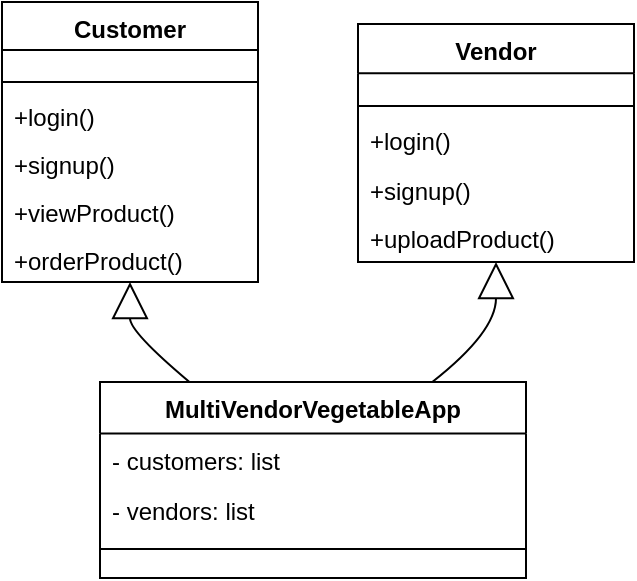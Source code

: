 <mxfile version="24.6.3" type="github">
  <diagram name="Page-1" id="6NhIAAteIrms5uwcSwFD">
    <mxGraphModel>
      <root>
        <mxCell id="0" />
        <mxCell id="1" parent="0" />
        <mxCell id="2" value="Customer" style="swimlane;fontStyle=1;align=center;verticalAlign=top;childLayout=stackLayout;horizontal=1;startSize=24;horizontalStack=0;resizeParent=1;resizeParentMax=0;resizeLast=0;collapsible=0;marginBottom=0;" vertex="1" parent="1">
          <mxGeometry x="8" y="8" width="128" height="140" as="geometry" />
        </mxCell>
        <mxCell id="3" style="line;strokeWidth=1;fillColor=none;align=left;verticalAlign=middle;spacingTop=-1;spacingLeft=3;spacingRight=3;rotatable=0;labelPosition=right;points=[];portConstraint=eastwest;strokeColor=inherit;" vertex="1" parent="2">
          <mxGeometry y="36" width="128" height="8" as="geometry" />
        </mxCell>
        <mxCell id="4" value="+login()" style="text;strokeColor=none;fillColor=none;align=left;verticalAlign=top;spacingLeft=4;spacingRight=4;overflow=hidden;rotatable=0;points=[[0,0.5],[1,0.5]];portConstraint=eastwest;" vertex="1" parent="2">
          <mxGeometry y="44" width="128" height="24" as="geometry" />
        </mxCell>
        <mxCell id="5" value="+signup()" style="text;strokeColor=none;fillColor=none;align=left;verticalAlign=top;spacingLeft=4;spacingRight=4;overflow=hidden;rotatable=0;points=[[0,0.5],[1,0.5]];portConstraint=eastwest;" vertex="1" parent="2">
          <mxGeometry y="68" width="128" height="24" as="geometry" />
        </mxCell>
        <mxCell id="6" value="+viewProduct()" style="text;strokeColor=none;fillColor=none;align=left;verticalAlign=top;spacingLeft=4;spacingRight=4;overflow=hidden;rotatable=0;points=[[0,0.5],[1,0.5]];portConstraint=eastwest;" vertex="1" parent="2">
          <mxGeometry y="92" width="128" height="24" as="geometry" />
        </mxCell>
        <mxCell id="7" value="+orderProduct()" style="text;strokeColor=none;fillColor=none;align=left;verticalAlign=top;spacingLeft=4;spacingRight=4;overflow=hidden;rotatable=0;points=[[0,0.5],[1,0.5]];portConstraint=eastwest;" vertex="1" parent="2">
          <mxGeometry y="116" width="128" height="24" as="geometry" />
        </mxCell>
        <mxCell id="8" value="Vendor" style="swimlane;fontStyle=1;align=center;verticalAlign=top;childLayout=stackLayout;horizontal=1;startSize=24.667;horizontalStack=0;resizeParent=1;resizeParentMax=0;resizeLast=0;collapsible=0;marginBottom=0;" vertex="1" parent="1">
          <mxGeometry x="186" y="19" width="138" height="119" as="geometry" />
        </mxCell>
        <mxCell id="9" style="line;strokeWidth=1;fillColor=none;align=left;verticalAlign=middle;spacingTop=-1;spacingLeft=3;spacingRight=3;rotatable=0;labelPosition=right;points=[];portConstraint=eastwest;strokeColor=inherit;" vertex="1" parent="8">
          <mxGeometry y="37" width="138" height="8" as="geometry" />
        </mxCell>
        <mxCell id="10" value="+login()" style="text;strokeColor=none;fillColor=none;align=left;verticalAlign=top;spacingLeft=4;spacingRight=4;overflow=hidden;rotatable=0;points=[[0,0.5],[1,0.5]];portConstraint=eastwest;" vertex="1" parent="8">
          <mxGeometry y="45" width="138" height="25" as="geometry" />
        </mxCell>
        <mxCell id="11" value="+signup()" style="text;strokeColor=none;fillColor=none;align=left;verticalAlign=top;spacingLeft=4;spacingRight=4;overflow=hidden;rotatable=0;points=[[0,0.5],[1,0.5]];portConstraint=eastwest;" vertex="1" parent="8">
          <mxGeometry y="70" width="138" height="25" as="geometry" />
        </mxCell>
        <mxCell id="12" value="+uploadProduct()" style="text;strokeColor=none;fillColor=none;align=left;verticalAlign=top;spacingLeft=4;spacingRight=4;overflow=hidden;rotatable=0;points=[[0,0.5],[1,0.5]];portConstraint=eastwest;" vertex="1" parent="8">
          <mxGeometry y="94" width="138" height="25" as="geometry" />
        </mxCell>
        <mxCell id="13" value="MultiVendorVegetableApp" style="swimlane;fontStyle=1;align=center;verticalAlign=top;childLayout=stackLayout;horizontal=1;startSize=25.714;horizontalStack=0;resizeParent=1;resizeParentMax=0;resizeLast=0;collapsible=0;marginBottom=0;" vertex="1" parent="1">
          <mxGeometry x="57" y="198" width="213" height="98" as="geometry" />
        </mxCell>
        <mxCell id="14" value="- customers: list" style="text;strokeColor=none;fillColor=none;align=left;verticalAlign=top;spacingLeft=4;spacingRight=4;overflow=hidden;rotatable=0;points=[[0,0.5],[1,0.5]];portConstraint=eastwest;" vertex="1" parent="13">
          <mxGeometry y="26" width="213" height="26" as="geometry" />
        </mxCell>
        <mxCell id="15" value="- vendors: list" style="text;strokeColor=none;fillColor=none;align=left;verticalAlign=top;spacingLeft=4;spacingRight=4;overflow=hidden;rotatable=0;points=[[0,0.5],[1,0.5]];portConstraint=eastwest;" vertex="1" parent="13">
          <mxGeometry y="51" width="213" height="26" as="geometry" />
        </mxCell>
        <mxCell id="16" style="line;strokeWidth=1;fillColor=none;align=left;verticalAlign=middle;spacingTop=-1;spacingLeft=3;spacingRight=3;rotatable=0;labelPosition=right;points=[];portConstraint=eastwest;strokeColor=inherit;" vertex="1" parent="13">
          <mxGeometry y="77" width="213" height="13" as="geometry" />
        </mxCell>
        <mxCell id="17" value="" style="curved=1;startArrow=block;startSize=16;startFill=0;endArrow=none;exitX=0.5;exitY=1;entryX=0.21;entryY=0;" edge="1" parent="1" source="2" target="13">
          <mxGeometry relative="1" as="geometry">
            <Array as="points">
              <mxPoint x="72" y="173" />
            </Array>
          </mxGeometry>
        </mxCell>
        <mxCell id="18" value="" style="curved=1;startArrow=block;startSize=16;startFill=0;endArrow=none;exitX=0.5;exitY=1;entryX=0.78;entryY=0;" edge="1" parent="1" source="8" target="13">
          <mxGeometry relative="1" as="geometry">
            <Array as="points">
              <mxPoint x="255" y="173" />
            </Array>
          </mxGeometry>
        </mxCell>
      </root>
    </mxGraphModel>
  </diagram>
</mxfile>
